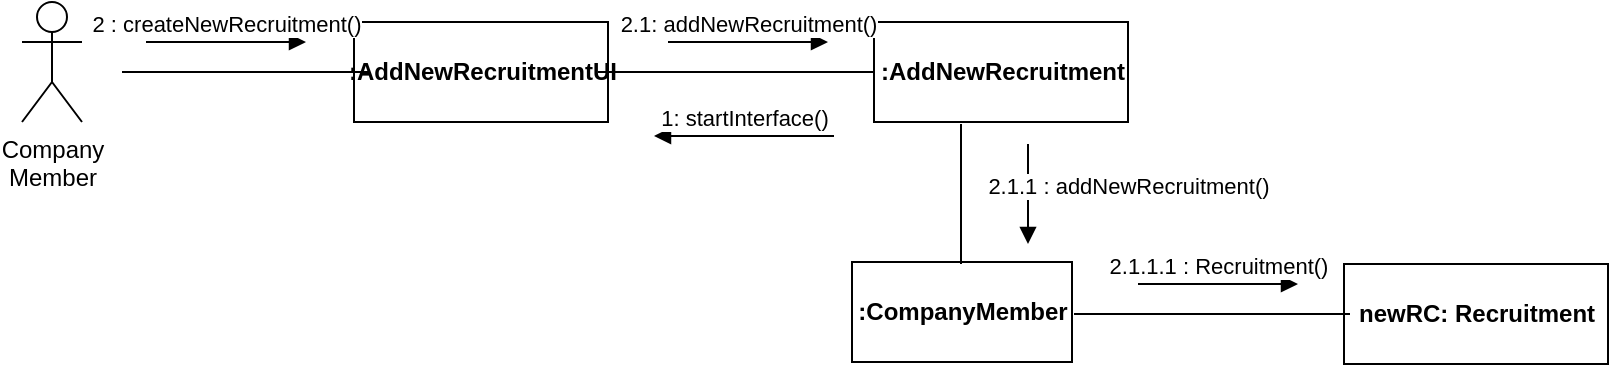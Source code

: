 <mxfile version="20.8.16" type="device"><diagram id="OO_s2DNtTERHcL4PDAcZ" name="페이지-1"><mxGraphModel dx="712" dy="828" grid="1" gridSize="10" guides="1" tooltips="1" connect="1" arrows="1" fold="1" page="1" pageScale="1" pageWidth="827" pageHeight="1169" math="0" shadow="0"><root><mxCell id="0"/><mxCell id="1" parent="0"/><mxCell id="d7TXZbRZWRPixe_n7Tv0-1" value="Company&lt;br&gt;Member" style="shape=umlActor;verticalLabelPosition=bottom;verticalAlign=top;html=1;" parent="1" vertex="1"><mxGeometry x="47" y="280" width="30" height="60" as="geometry"/></mxCell><mxCell id="d7TXZbRZWRPixe_n7Tv0-2" value=":AddNewRecruitmentUI" style="html=1;fontStyle=1" parent="1" vertex="1"><mxGeometry x="213" y="290" width="127" height="50" as="geometry"/></mxCell><mxCell id="d7TXZbRZWRPixe_n7Tv0-3" value=":AddNewRecruitment" style="html=1;fontStyle=1" parent="1" vertex="1"><mxGeometry x="473" y="290" width="127" height="50" as="geometry"/></mxCell><mxCell id="d7TXZbRZWRPixe_n7Tv0-4" value=":CompanyMember" style="html=1;fontStyle=1" parent="1" vertex="1"><mxGeometry x="462" y="410" width="110" height="50" as="geometry"/></mxCell><mxCell id="d7TXZbRZWRPixe_n7Tv0-5" value="newRC: Recruitment" style="html=1;fontStyle=1" parent="1" vertex="1"><mxGeometry x="708" y="411" width="132" height="50" as="geometry"/></mxCell><mxCell id="d7TXZbRZWRPixe_n7Tv0-6" value="" style="line;strokeWidth=1;fillColor=none;align=left;verticalAlign=middle;spacingTop=-1;spacingLeft=3;spacingRight=3;rotatable=0;labelPosition=right;points=[];portConstraint=eastwest;" parent="1" vertex="1"><mxGeometry x="97" y="311" width="123" height="8" as="geometry"/></mxCell><mxCell id="d7TXZbRZWRPixe_n7Tv0-7" value="" style="line;strokeWidth=1;fillColor=none;align=left;verticalAlign=middle;spacingTop=-1;spacingLeft=3;spacingRight=3;rotatable=0;labelPosition=right;points=[];portConstraint=eastwest;" parent="1" vertex="1"><mxGeometry x="335" y="311" width="138" height="8" as="geometry"/></mxCell><mxCell id="d7TXZbRZWRPixe_n7Tv0-8" value="" style="line;strokeWidth=1;fillColor=none;align=left;verticalAlign=middle;spacingTop=-1;spacingLeft=3;spacingRight=3;rotatable=0;labelPosition=right;points=[];portConstraint=eastwest;" parent="1" vertex="1"><mxGeometry x="573" y="432" width="138" height="8" as="geometry"/></mxCell><mxCell id="d7TXZbRZWRPixe_n7Tv0-9" value="" style="endArrow=none;html=1;rounded=0;" parent="1" edge="1"><mxGeometry width="50" height="50" relative="1" as="geometry"><mxPoint x="516.5" y="411" as="sourcePoint"/><mxPoint x="516.5" y="341" as="targetPoint"/></mxGeometry></mxCell><mxCell id="d7TXZbRZWRPixe_n7Tv0-10" value="2 : createNewRecruitment()" style="html=1;verticalAlign=bottom;endArrow=block;rounded=0;" parent="1" edge="1"><mxGeometry width="80" relative="1" as="geometry"><mxPoint x="109" y="300" as="sourcePoint"/><mxPoint x="189" y="300" as="targetPoint"/></mxGeometry></mxCell><mxCell id="d7TXZbRZWRPixe_n7Tv0-11" value="2.1: addNewRecruitment()" style="html=1;verticalAlign=bottom;endArrow=block;rounded=0;" parent="1" edge="1"><mxGeometry width="80" relative="1" as="geometry"><mxPoint x="370" y="300" as="sourcePoint"/><mxPoint x="450" y="300" as="targetPoint"/></mxGeometry></mxCell><mxCell id="d7TXZbRZWRPixe_n7Tv0-12" value="2.1.1.1 : Recruitment()" style="html=1;verticalAlign=bottom;endArrow=block;rounded=0;" parent="1" edge="1"><mxGeometry width="80" relative="1" as="geometry"><mxPoint x="605" y="421" as="sourcePoint"/><mxPoint x="685" y="421" as="targetPoint"/></mxGeometry></mxCell><mxCell id="d7TXZbRZWRPixe_n7Tv0-13" value="2.1.1 : addNewRecruitment()" style="html=1;verticalAlign=bottom;endArrow=block;rounded=0;" parent="1" edge="1"><mxGeometry x="0.2" y="50" width="80" relative="1" as="geometry"><mxPoint x="550" y="351" as="sourcePoint"/><mxPoint x="550" y="401" as="targetPoint"/><mxPoint as="offset"/></mxGeometry></mxCell><mxCell id="hLo3sJdix47rY9sSMHkY-1" value="1: startInterface()" style="html=1;verticalAlign=bottom;endArrow=block;rounded=0;" parent="1" edge="1"><mxGeometry width="80" relative="1" as="geometry"><mxPoint x="453" y="347" as="sourcePoint"/><mxPoint x="363" y="347" as="targetPoint"/></mxGeometry></mxCell></root></mxGraphModel></diagram></mxfile>